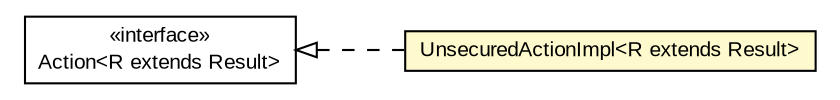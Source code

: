 #!/usr/local/bin/dot
#
# Class diagram 
# Generated by UMLGraph version R5_6-24-gf6e263 (http://www.umlgraph.org/)
#

digraph G {
	edge [fontname="arial",fontsize=10,labelfontname="arial",labelfontsize=10];
	node [fontname="arial",fontsize=10,shape=plaintext];
	nodesep=0.25;
	ranksep=0.5;
	rankdir=LR;
	// com.gwtplatform.dispatch.shared.UnsecuredActionImpl<R extends com.gwtplatform.dispatch.shared.Result>
	c520762 [label=<<table title="com.gwtplatform.dispatch.shared.UnsecuredActionImpl" border="0" cellborder="1" cellspacing="0" cellpadding="2" port="p" bgcolor="lemonChiffon" href="./UnsecuredActionImpl.html">
		<tr><td><table border="0" cellspacing="0" cellpadding="1">
<tr><td align="center" balign="center"> UnsecuredActionImpl&lt;R extends Result&gt; </td></tr>
		</table></td></tr>
		</table>>, URL="./UnsecuredActionImpl.html", fontname="arial", fontcolor="black", fontsize=10.0];
	// com.gwtplatform.dispatch.shared.Action<R extends com.gwtplatform.dispatch.shared.Result>
	c520775 [label=<<table title="com.gwtplatform.dispatch.shared.Action" border="0" cellborder="1" cellspacing="0" cellpadding="2" port="p" href="./Action.html">
		<tr><td><table border="0" cellspacing="0" cellpadding="1">
<tr><td align="center" balign="center"> &#171;interface&#187; </td></tr>
<tr><td align="center" balign="center"> Action&lt;R extends Result&gt; </td></tr>
		</table></td></tr>
		</table>>, URL="./Action.html", fontname="arial", fontcolor="black", fontsize=10.0];
	//com.gwtplatform.dispatch.shared.UnsecuredActionImpl<R extends com.gwtplatform.dispatch.shared.Result> implements com.gwtplatform.dispatch.shared.Action<R extends com.gwtplatform.dispatch.shared.Result>
	c520775:p -> c520762:p [dir=back,arrowtail=empty,style=dashed];
}

